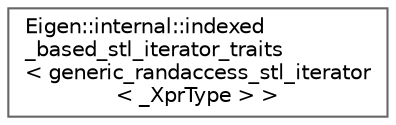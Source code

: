 digraph "Graphical Class Hierarchy"
{
 // LATEX_PDF_SIZE
  bgcolor="transparent";
  edge [fontname=Helvetica,fontsize=10,labelfontname=Helvetica,labelfontsize=10];
  node [fontname=Helvetica,fontsize=10,shape=box,height=0.2,width=0.4];
  rankdir="LR";
  Node0 [id="Node000000",label="Eigen::internal::indexed\l_based_stl_iterator_traits\l\< generic_randaccess_stl_iterator\l\< _XprType \> \>",height=0.2,width=0.4,color="grey40", fillcolor="white", style="filled",URL="$structEigen_1_1internal_1_1indexed__based__stl__iterator__traits_3_01generic__randaccess__stl__iterator_3_01__XprType_01_4_01_4.html",tooltip=" "];
}
